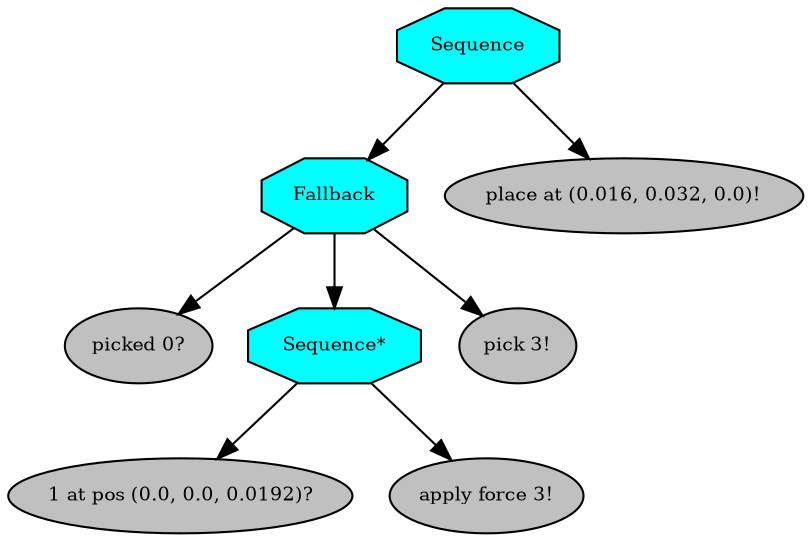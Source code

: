 digraph pastafarianism {
ordering=out;
graph [fontname="times-roman"];
node [fontname="times-roman"];
edge [fontname="times-roman"];
Sequence [fillcolor=cyan, fontcolor=black, fontsize=9, label=Sequence, shape=octagon, style=filled];
Fallback [fillcolor=cyan, fontcolor=black, fontsize=9, label=Fallback, shape=octagon, style=filled];
Sequence -> Fallback;
"picked 0?" [fillcolor=gray, fontcolor=black, fontsize=9, label="picked 0?", shape=ellipse, style=filled];
Fallback -> "picked 0?";
"Sequence*" [fillcolor=cyan, fontcolor=black, fontsize=9, label="Sequence*", shape=octagon, style=filled];
Fallback -> "Sequence*";
"1 at pos (0.0, 0.0, 0.0192)?" [fillcolor=gray, fontcolor=black, fontsize=9, label="1 at pos (0.0, 0.0, 0.0192)?", shape=ellipse, style=filled];
"Sequence*" -> "1 at pos (0.0, 0.0, 0.0192)?";
"apply force 3!" [fillcolor=gray, fontcolor=black, fontsize=9, label="apply force 3!", shape=ellipse, style=filled];
"Sequence*" -> "apply force 3!";
"pick 3!" [fillcolor=gray, fontcolor=black, fontsize=9, label="pick 3!", shape=ellipse, style=filled];
Fallback -> "pick 3!";
"place at (0.016, 0.032, 0.0)!" [fillcolor=gray, fontcolor=black, fontsize=9, label="place at (0.016, 0.032, 0.0)!", shape=ellipse, style=filled];
Sequence -> "place at (0.016, 0.032, 0.0)!";
}
